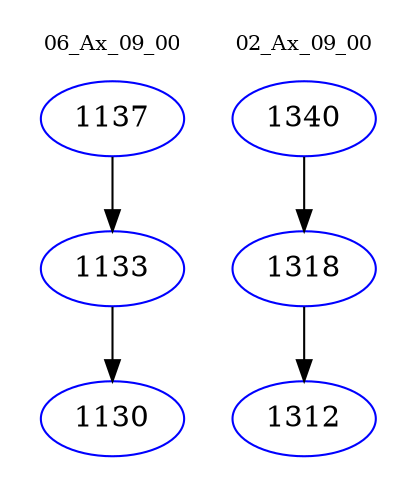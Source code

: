 digraph{
subgraph cluster_0 {
color = white
label = "06_Ax_09_00";
fontsize=10;
T0_1137 [label="1137", color="blue"]
T0_1137 -> T0_1133 [color="black"]
T0_1133 [label="1133", color="blue"]
T0_1133 -> T0_1130 [color="black"]
T0_1130 [label="1130", color="blue"]
}
subgraph cluster_1 {
color = white
label = "02_Ax_09_00";
fontsize=10;
T1_1340 [label="1340", color="blue"]
T1_1340 -> T1_1318 [color="black"]
T1_1318 [label="1318", color="blue"]
T1_1318 -> T1_1312 [color="black"]
T1_1312 [label="1312", color="blue"]
}
}

